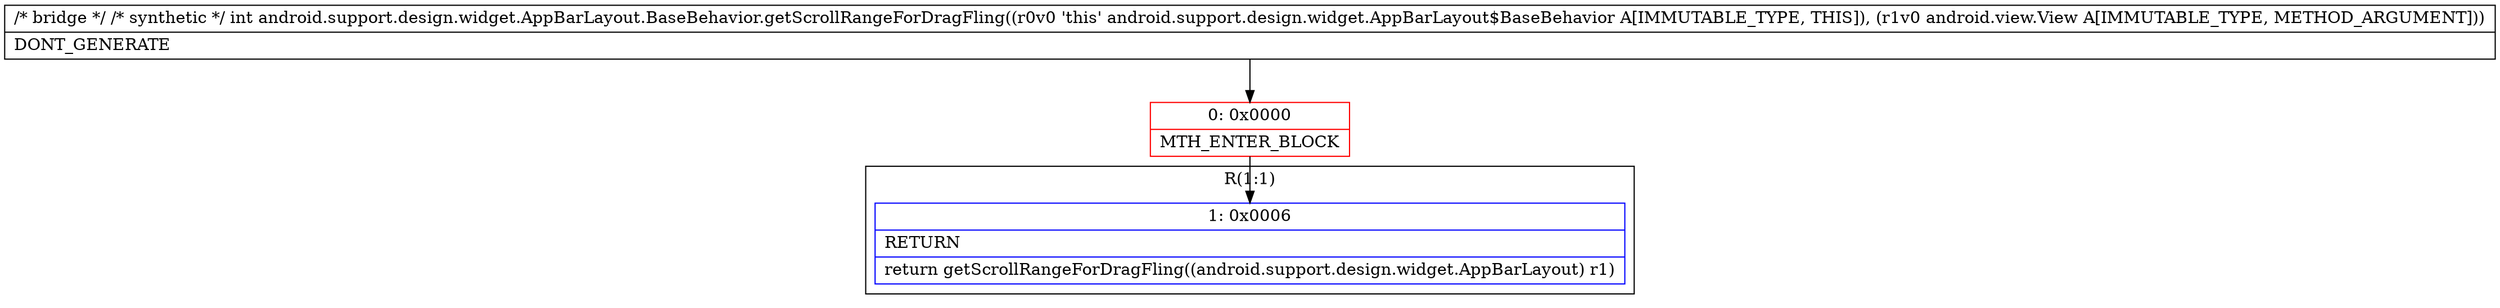 digraph "CFG forandroid.support.design.widget.AppBarLayout.BaseBehavior.getScrollRangeForDragFling(Landroid\/view\/View;)I" {
subgraph cluster_Region_1524917766 {
label = "R(1:1)";
node [shape=record,color=blue];
Node_1 [shape=record,label="{1\:\ 0x0006|RETURN\l|return getScrollRangeForDragFling((android.support.design.widget.AppBarLayout) r1)\l}"];
}
Node_0 [shape=record,color=red,label="{0\:\ 0x0000|MTH_ENTER_BLOCK\l}"];
MethodNode[shape=record,label="{\/* bridge *\/ \/* synthetic *\/ int android.support.design.widget.AppBarLayout.BaseBehavior.getScrollRangeForDragFling((r0v0 'this' android.support.design.widget.AppBarLayout$BaseBehavior A[IMMUTABLE_TYPE, THIS]), (r1v0 android.view.View A[IMMUTABLE_TYPE, METHOD_ARGUMENT]))  | DONT_GENERATE\l}"];
MethodNode -> Node_0;
Node_0 -> Node_1;
}

